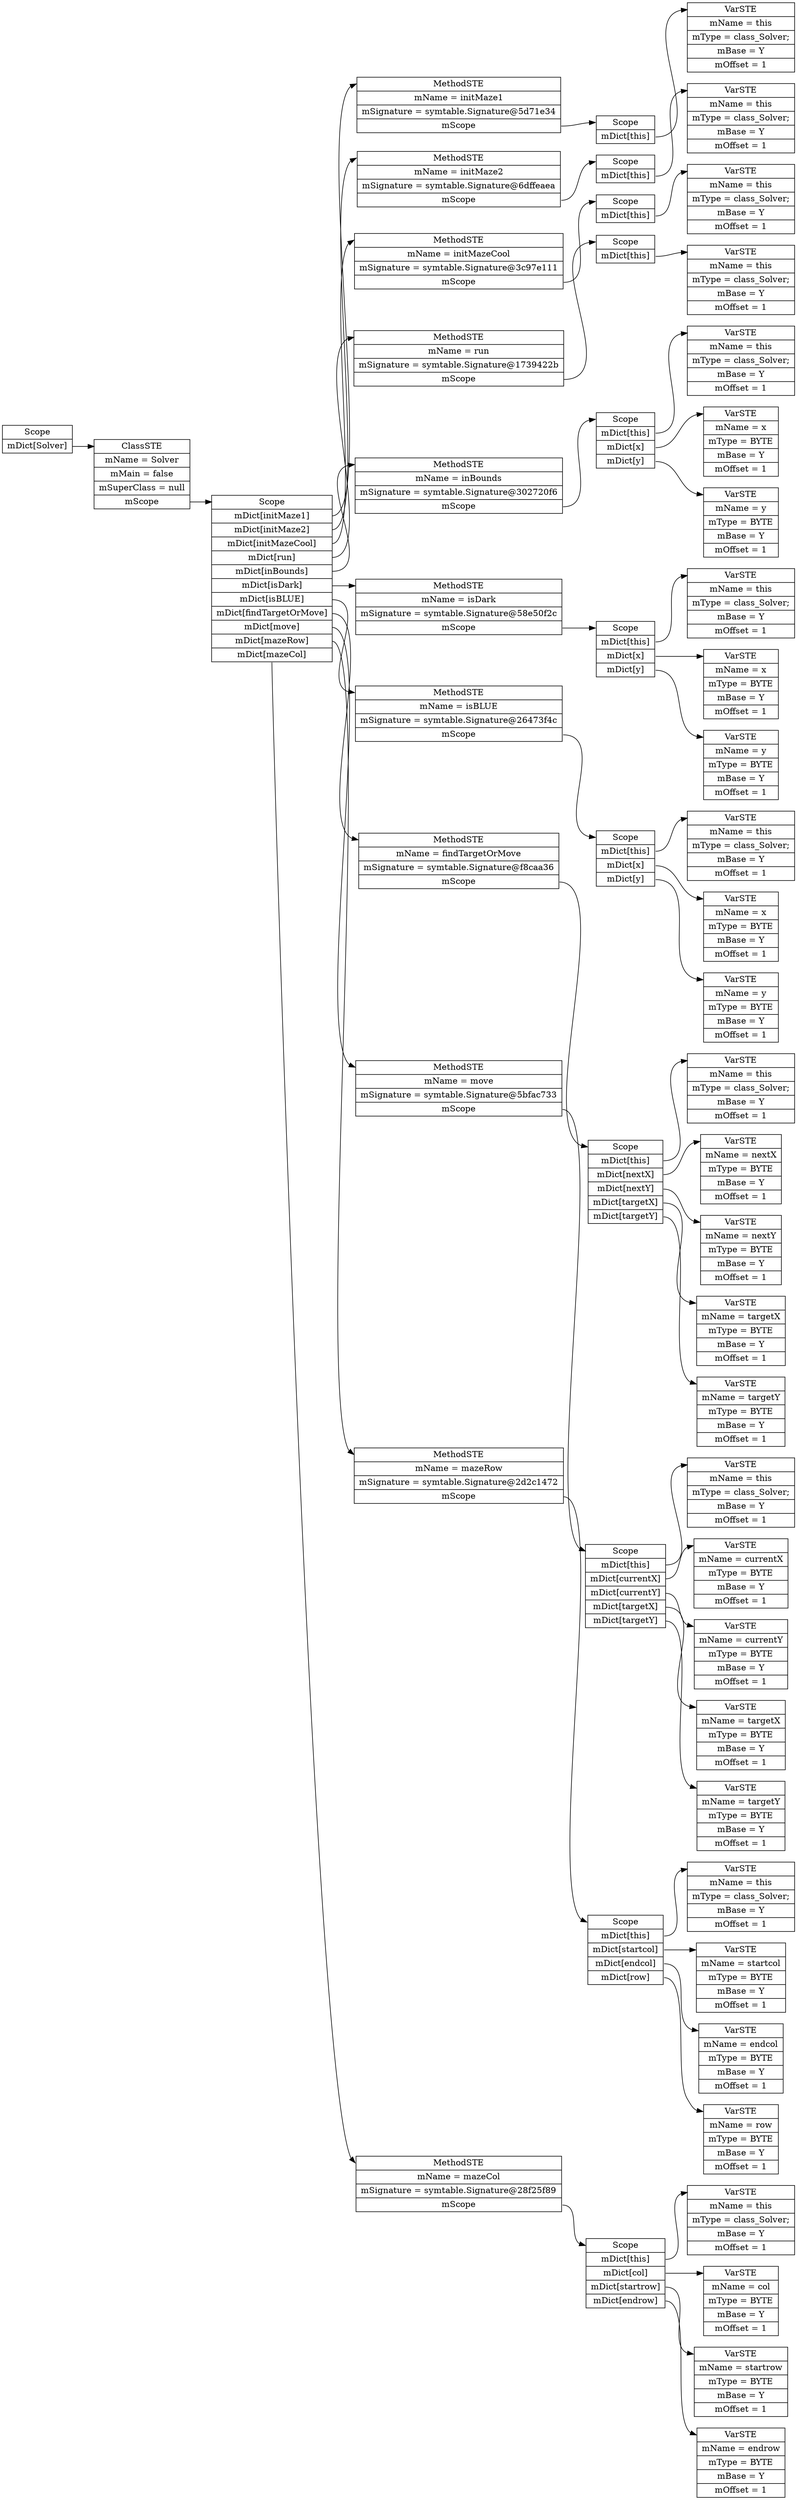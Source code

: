 digraph SymTable {
	graph [rankdir="LR"];
	node [shape=record];
	0 [label=" <f0> Scope | <f1> mDict\[Solver\] "];
	0:<f1> -> 1:<f0>;
	1 [label=" <f0> ClassSTE | <f1> mName = Solver| <f2> mMain = false| <f3> mSuperClass = null| <f4> mScope "];
	1:<f4> -> 2:<f0>;
	2 [label=" <f0> Scope | <f1> mDict\[initMaze1\] | <f2> mDict\[initMaze2\] | <f3> mDict\[initMazeCool\] | <f4> mDict\[run\] | <f5> mDict\[inBounds\] | <f6> mDict\[isDark\] | <f7> mDict\[isBLUE\] | <f8> mDict\[findTargetOrMove\] | <f9> mDict\[move\] | <f10> mDict\[mazeRow\] | <f11> mDict\[mazeCol\] "];
	2:<f1> -> 3:<f0>;
	3 [label=" <f0> MethodSTE | <f1> mName = initMaze1| <f2> mSignature = symtable.Signature@5d71e34| <f3> mScope "];
	3:<f3> -> 4:<f0>;
	4 [label=" <f0> Scope | <f1> mDict\[this\] "];
	4:<f1> -> 5:<f0>;
	5 [label=" <f0> VarSTE | <f1> mName = this| <f2> mType = class_Solver;| <f3> mBase = Y| <f4> mOffset = 1"];
	2:<f2> -> 6:<f0>;
	6 [label=" <f0> MethodSTE | <f1> mName = initMaze2| <f2> mSignature = symtable.Signature@6dffeaea| <f3> mScope "];
	6:<f3> -> 7:<f0>;
	7 [label=" <f0> Scope | <f1> mDict\[this\] "];
	7:<f1> -> 8:<f0>;
	8 [label=" <f0> VarSTE | <f1> mName = this| <f2> mType = class_Solver;| <f3> mBase = Y| <f4> mOffset = 1"];
	2:<f3> -> 9:<f0>;
	9 [label=" <f0> MethodSTE | <f1> mName = initMazeCool| <f2> mSignature = symtable.Signature@3c97e111| <f3> mScope "];
	9:<f3> -> 10:<f0>;
	10 [label=" <f0> Scope | <f1> mDict\[this\] "];
	10:<f1> -> 11:<f0>;
	11 [label=" <f0> VarSTE | <f1> mName = this| <f2> mType = class_Solver;| <f3> mBase = Y| <f4> mOffset = 1"];
	2:<f4> -> 12:<f0>;
	12 [label=" <f0> MethodSTE | <f1> mName = run| <f2> mSignature = symtable.Signature@1739422b| <f3> mScope "];
	12:<f3> -> 13:<f0>;
	13 [label=" <f0> Scope | <f1> mDict\[this\] "];
	13:<f1> -> 14:<f0>;
	14 [label=" <f0> VarSTE | <f1> mName = this| <f2> mType = class_Solver;| <f3> mBase = Y| <f4> mOffset = 1"];
	2:<f5> -> 15:<f0>;
	15 [label=" <f0> MethodSTE | <f1> mName = inBounds| <f2> mSignature = symtable.Signature@302720f6| <f3> mScope "];
	15:<f3> -> 16:<f0>;
	16 [label=" <f0> Scope | <f1> mDict\[this\] | <f2> mDict\[x\] | <f3> mDict\[y\] "];
	16:<f1> -> 17:<f0>;
	17 [label=" <f0> VarSTE | <f1> mName = this| <f2> mType = class_Solver;| <f3> mBase = Y| <f4> mOffset = 1"];
	16:<f2> -> 18:<f0>;
	18 [label=" <f0> VarSTE | <f1> mName = x| <f2> mType = BYTE| <f3> mBase = Y| <f4> mOffset = 1"];
	16:<f3> -> 19:<f0>;
	19 [label=" <f0> VarSTE | <f1> mName = y| <f2> mType = BYTE| <f3> mBase = Y| <f4> mOffset = 1"];
	2:<f6> -> 20:<f0>;
	20 [label=" <f0> MethodSTE | <f1> mName = isDark| <f2> mSignature = symtable.Signature@58e50f2c| <f3> mScope "];
	20:<f3> -> 21:<f0>;
	21 [label=" <f0> Scope | <f1> mDict\[this\] | <f2> mDict\[x\] | <f3> mDict\[y\] "];
	21:<f1> -> 22:<f0>;
	22 [label=" <f0> VarSTE | <f1> mName = this| <f2> mType = class_Solver;| <f3> mBase = Y| <f4> mOffset = 1"];
	21:<f2> -> 23:<f0>;
	23 [label=" <f0> VarSTE | <f1> mName = x| <f2> mType = BYTE| <f3> mBase = Y| <f4> mOffset = 1"];
	21:<f3> -> 24:<f0>;
	24 [label=" <f0> VarSTE | <f1> mName = y| <f2> mType = BYTE| <f3> mBase = Y| <f4> mOffset = 1"];
	2:<f7> -> 25:<f0>;
	25 [label=" <f0> MethodSTE | <f1> mName = isBLUE| <f2> mSignature = symtable.Signature@26473f4c| <f3> mScope "];
	25:<f3> -> 26:<f0>;
	26 [label=" <f0> Scope | <f1> mDict\[this\] | <f2> mDict\[x\] | <f3> mDict\[y\] "];
	26:<f1> -> 27:<f0>;
	27 [label=" <f0> VarSTE | <f1> mName = this| <f2> mType = class_Solver;| <f3> mBase = Y| <f4> mOffset = 1"];
	26:<f2> -> 28:<f0>;
	28 [label=" <f0> VarSTE | <f1> mName = x| <f2> mType = BYTE| <f3> mBase = Y| <f4> mOffset = 1"];
	26:<f3> -> 29:<f0>;
	29 [label=" <f0> VarSTE | <f1> mName = y| <f2> mType = BYTE| <f3> mBase = Y| <f4> mOffset = 1"];
	2:<f8> -> 30:<f0>;
	30 [label=" <f0> MethodSTE | <f1> mName = findTargetOrMove| <f2> mSignature = symtable.Signature@f8caa36| <f3> mScope "];
	30:<f3> -> 31:<f0>;
	31 [label=" <f0> Scope | <f1> mDict\[this\] | <f2> mDict\[nextX\] | <f3> mDict\[nextY\] | <f4> mDict\[targetX\] | <f5> mDict\[targetY\] "];
	31:<f1> -> 32:<f0>;
	32 [label=" <f0> VarSTE | <f1> mName = this| <f2> mType = class_Solver;| <f3> mBase = Y| <f4> mOffset = 1"];
	31:<f2> -> 33:<f0>;
	33 [label=" <f0> VarSTE | <f1> mName = nextX| <f2> mType = BYTE| <f3> mBase = Y| <f4> mOffset = 1"];
	31:<f3> -> 34:<f0>;
	34 [label=" <f0> VarSTE | <f1> mName = nextY| <f2> mType = BYTE| <f3> mBase = Y| <f4> mOffset = 1"];
	31:<f4> -> 35:<f0>;
	35 [label=" <f0> VarSTE | <f1> mName = targetX| <f2> mType = BYTE| <f3> mBase = Y| <f4> mOffset = 1"];
	31:<f5> -> 36:<f0>;
	36 [label=" <f0> VarSTE | <f1> mName = targetY| <f2> mType = BYTE| <f3> mBase = Y| <f4> mOffset = 1"];
	2:<f9> -> 37:<f0>;
	37 [label=" <f0> MethodSTE | <f1> mName = move| <f2> mSignature = symtable.Signature@5bfac733| <f3> mScope "];
	37:<f3> -> 38:<f0>;
	38 [label=" <f0> Scope | <f1> mDict\[this\] | <f2> mDict\[currentX\] | <f3> mDict\[currentY\] | <f4> mDict\[targetX\] | <f5> mDict\[targetY\] "];
	38:<f1> -> 39:<f0>;
	39 [label=" <f0> VarSTE | <f1> mName = this| <f2> mType = class_Solver;| <f3> mBase = Y| <f4> mOffset = 1"];
	38:<f2> -> 40:<f0>;
	40 [label=" <f0> VarSTE | <f1> mName = currentX| <f2> mType = BYTE| <f3> mBase = Y| <f4> mOffset = 1"];
	38:<f3> -> 41:<f0>;
	41 [label=" <f0> VarSTE | <f1> mName = currentY| <f2> mType = BYTE| <f3> mBase = Y| <f4> mOffset = 1"];
	38:<f4> -> 42:<f0>;
	42 [label=" <f0> VarSTE | <f1> mName = targetX| <f2> mType = BYTE| <f3> mBase = Y| <f4> mOffset = 1"];
	38:<f5> -> 43:<f0>;
	43 [label=" <f0> VarSTE | <f1> mName = targetY| <f2> mType = BYTE| <f3> mBase = Y| <f4> mOffset = 1"];
	2:<f10> -> 44:<f0>;
	44 [label=" <f0> MethodSTE | <f1> mName = mazeRow| <f2> mSignature = symtable.Signature@2d2c1472| <f3> mScope "];
	44:<f3> -> 45:<f0>;
	45 [label=" <f0> Scope | <f1> mDict\[this\] | <f2> mDict\[startcol\] | <f3> mDict\[endcol\] | <f4> mDict\[row\] "];
	45:<f1> -> 46:<f0>;
	46 [label=" <f0> VarSTE | <f1> mName = this| <f2> mType = class_Solver;| <f3> mBase = Y| <f4> mOffset = 1"];
	45:<f2> -> 47:<f0>;
	47 [label=" <f0> VarSTE | <f1> mName = startcol| <f2> mType = BYTE| <f3> mBase = Y| <f4> mOffset = 1"];
	45:<f3> -> 48:<f0>;
	48 [label=" <f0> VarSTE | <f1> mName = endcol| <f2> mType = BYTE| <f3> mBase = Y| <f4> mOffset = 1"];
	45:<f4> -> 49:<f0>;
	49 [label=" <f0> VarSTE | <f1> mName = row| <f2> mType = BYTE| <f3> mBase = Y| <f4> mOffset = 1"];
	2:<f11> -> 50:<f0>;
	50 [label=" <f0> MethodSTE | <f1> mName = mazeCol| <f2> mSignature = symtable.Signature@28f25f89| <f3> mScope "];
	50:<f3> -> 51:<f0>;
	51 [label=" <f0> Scope | <f1> mDict\[this\] | <f2> mDict\[col\] | <f3> mDict\[startrow\] | <f4> mDict\[endrow\] "];
	51:<f1> -> 52:<f0>;
	52 [label=" <f0> VarSTE | <f1> mName = this| <f2> mType = class_Solver;| <f3> mBase = Y| <f4> mOffset = 1"];
	51:<f2> -> 53:<f0>;
	53 [label=" <f0> VarSTE | <f1> mName = col| <f2> mType = BYTE| <f3> mBase = Y| <f4> mOffset = 1"];
	51:<f3> -> 54:<f0>;
	54 [label=" <f0> VarSTE | <f1> mName = startrow| <f2> mType = BYTE| <f3> mBase = Y| <f4> mOffset = 1"];
	51:<f4> -> 55:<f0>;
	55 [label=" <f0> VarSTE | <f1> mName = endrow| <f2> mType = BYTE| <f3> mBase = Y| <f4> mOffset = 1"];
}
